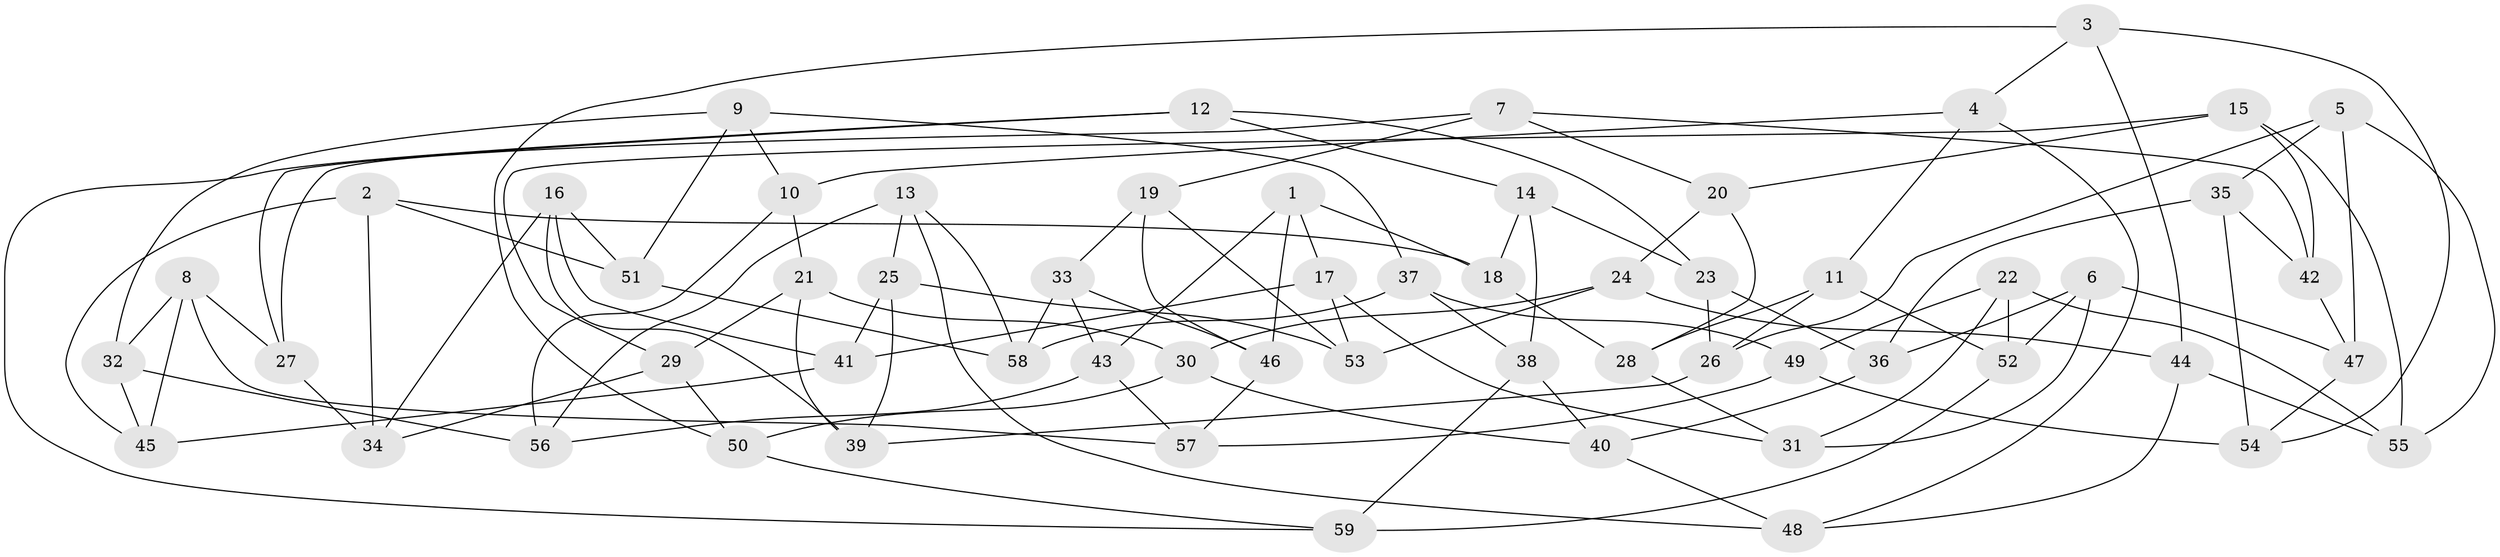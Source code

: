 // Generated by graph-tools (version 1.1) at 2025/26/03/09/25 03:26:55]
// undirected, 59 vertices, 118 edges
graph export_dot {
graph [start="1"]
  node [color=gray90,style=filled];
  1;
  2;
  3;
  4;
  5;
  6;
  7;
  8;
  9;
  10;
  11;
  12;
  13;
  14;
  15;
  16;
  17;
  18;
  19;
  20;
  21;
  22;
  23;
  24;
  25;
  26;
  27;
  28;
  29;
  30;
  31;
  32;
  33;
  34;
  35;
  36;
  37;
  38;
  39;
  40;
  41;
  42;
  43;
  44;
  45;
  46;
  47;
  48;
  49;
  50;
  51;
  52;
  53;
  54;
  55;
  56;
  57;
  58;
  59;
  1 -- 46;
  1 -- 17;
  1 -- 18;
  1 -- 43;
  2 -- 45;
  2 -- 34;
  2 -- 51;
  2 -- 18;
  3 -- 4;
  3 -- 50;
  3 -- 54;
  3 -- 44;
  4 -- 48;
  4 -- 11;
  4 -- 10;
  5 -- 47;
  5 -- 35;
  5 -- 26;
  5 -- 55;
  6 -- 31;
  6 -- 36;
  6 -- 52;
  6 -- 47;
  7 -- 19;
  7 -- 20;
  7 -- 42;
  7 -- 27;
  8 -- 57;
  8 -- 32;
  8 -- 45;
  8 -- 27;
  9 -- 37;
  9 -- 51;
  9 -- 10;
  9 -- 32;
  10 -- 56;
  10 -- 21;
  11 -- 26;
  11 -- 52;
  11 -- 28;
  12 -- 14;
  12 -- 59;
  12 -- 23;
  12 -- 27;
  13 -- 58;
  13 -- 48;
  13 -- 25;
  13 -- 56;
  14 -- 38;
  14 -- 18;
  14 -- 23;
  15 -- 29;
  15 -- 42;
  15 -- 55;
  15 -- 20;
  16 -- 51;
  16 -- 41;
  16 -- 39;
  16 -- 34;
  17 -- 31;
  17 -- 53;
  17 -- 41;
  18 -- 28;
  19 -- 46;
  19 -- 33;
  19 -- 53;
  20 -- 24;
  20 -- 28;
  21 -- 39;
  21 -- 30;
  21 -- 29;
  22 -- 55;
  22 -- 49;
  22 -- 31;
  22 -- 52;
  23 -- 36;
  23 -- 26;
  24 -- 53;
  24 -- 30;
  24 -- 44;
  25 -- 39;
  25 -- 53;
  25 -- 41;
  26 -- 39;
  27 -- 34;
  28 -- 31;
  29 -- 50;
  29 -- 34;
  30 -- 50;
  30 -- 40;
  32 -- 56;
  32 -- 45;
  33 -- 58;
  33 -- 43;
  33 -- 46;
  35 -- 36;
  35 -- 54;
  35 -- 42;
  36 -- 40;
  37 -- 49;
  37 -- 38;
  37 -- 58;
  38 -- 59;
  38 -- 40;
  40 -- 48;
  41 -- 45;
  42 -- 47;
  43 -- 57;
  43 -- 56;
  44 -- 55;
  44 -- 48;
  46 -- 57;
  47 -- 54;
  49 -- 57;
  49 -- 54;
  50 -- 59;
  51 -- 58;
  52 -- 59;
}
